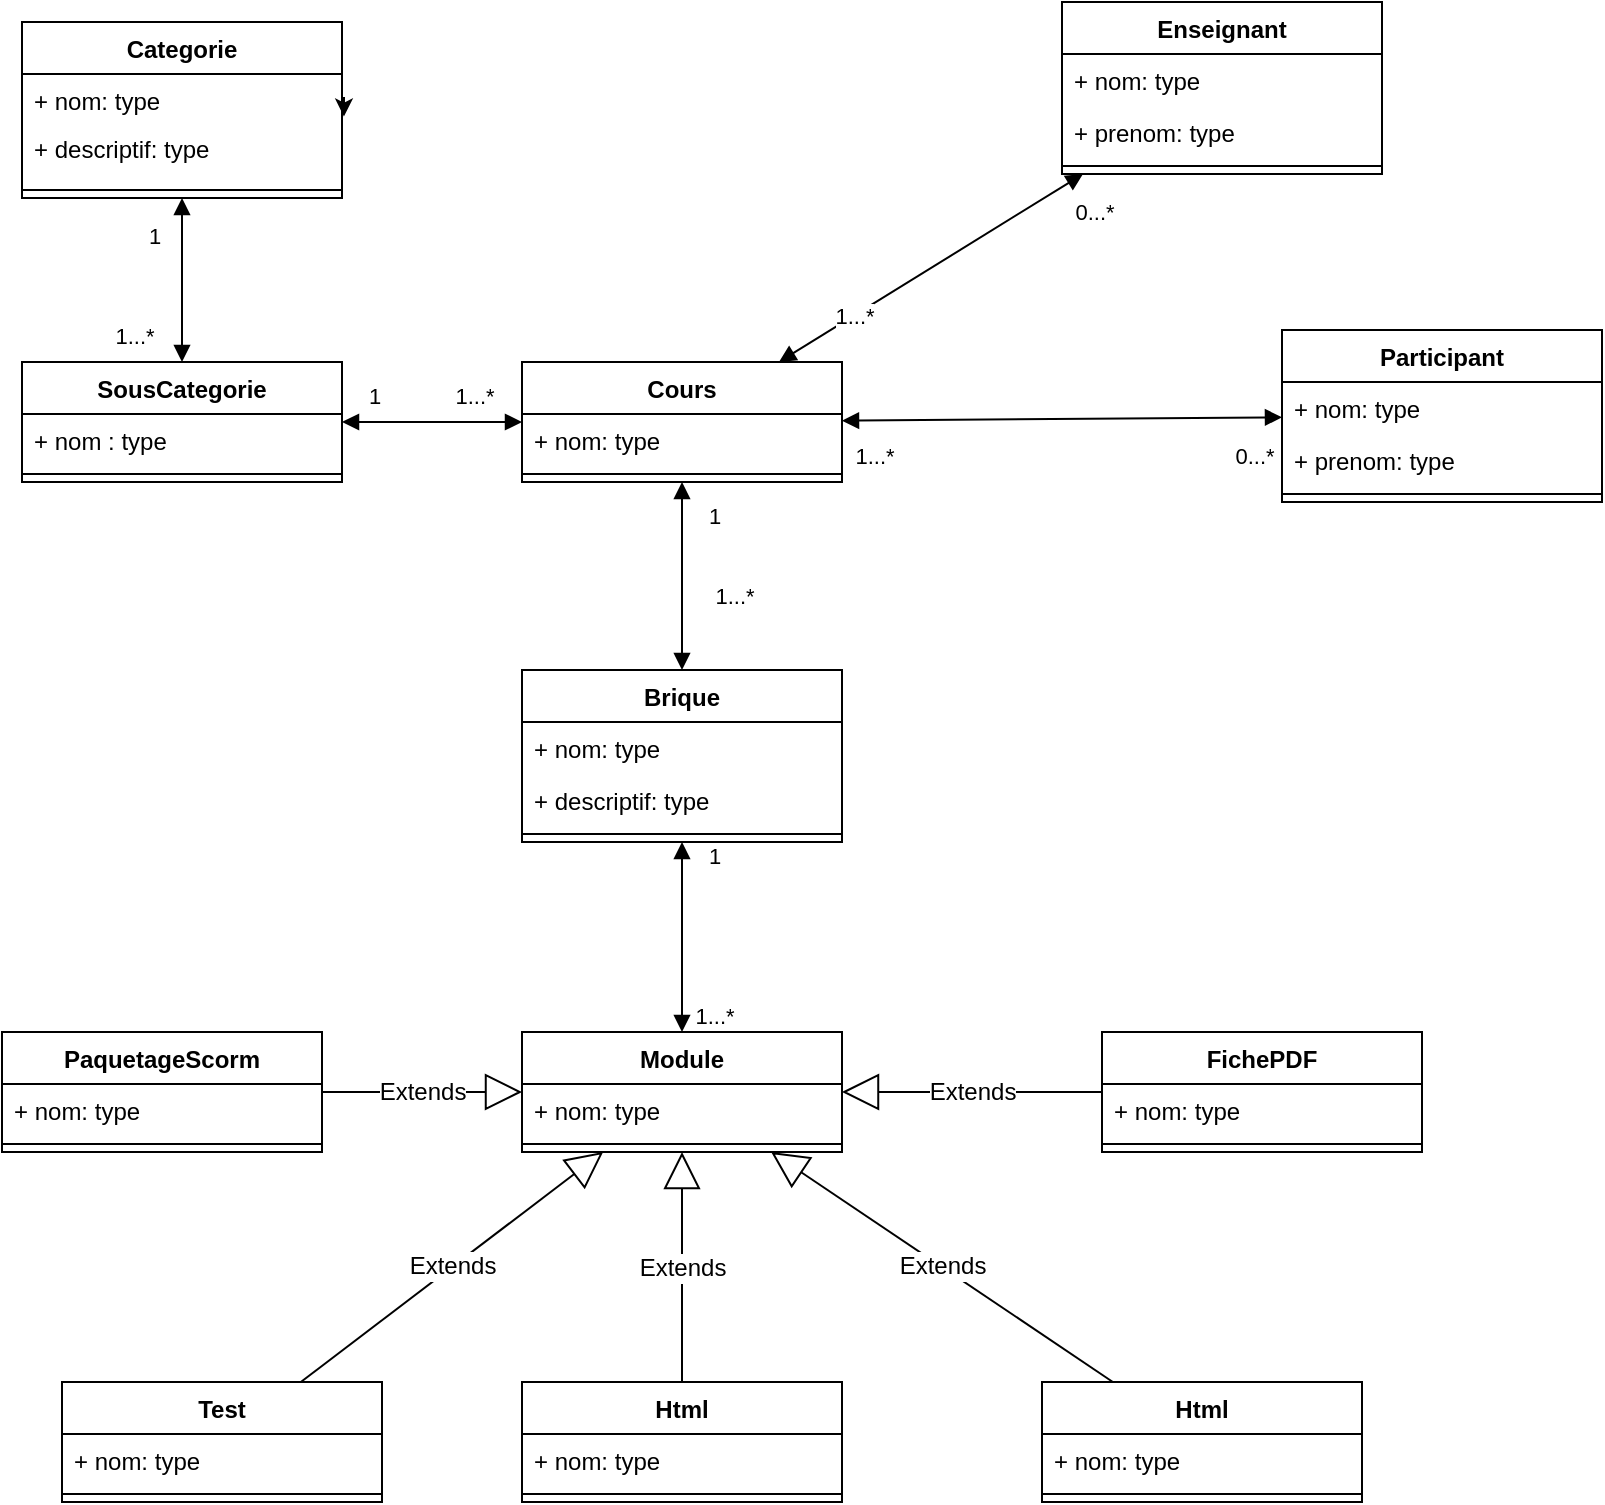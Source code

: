 <mxfile version="24.6.5" type="github">
  <diagram name="Page-1" id="5P17vd139ssyQPTO0akO">
    <mxGraphModel dx="2074" dy="1106" grid="1" gridSize="10" guides="1" tooltips="1" connect="1" arrows="1" fold="1" page="1" pageScale="1" pageWidth="827" pageHeight="1169" math="0" shadow="0">
      <root>
        <mxCell id="0" />
        <mxCell id="1" parent="0" />
        <mxCell id="EZ8QYeV8vMr4wba3S9Pj-7" value="Categorie" style="swimlane;fontStyle=1;align=center;verticalAlign=top;childLayout=stackLayout;horizontal=1;startSize=26;horizontalStack=0;resizeParent=1;resizeParentMax=0;resizeLast=0;collapsible=1;marginBottom=0;whiteSpace=wrap;html=1;" parent="1" vertex="1">
          <mxGeometry x="30" y="20" width="160" height="88" as="geometry" />
        </mxCell>
        <mxCell id="EZ8QYeV8vMr4wba3S9Pj-8" value="+ nom: type" style="text;strokeColor=none;fillColor=none;align=left;verticalAlign=top;spacingLeft=4;spacingRight=4;overflow=hidden;rotatable=0;points=[[0,0.5],[1,0.5]];portConstraint=eastwest;whiteSpace=wrap;html=1;" parent="EZ8QYeV8vMr4wba3S9Pj-7" vertex="1">
          <mxGeometry y="26" width="160" height="24" as="geometry" />
        </mxCell>
        <mxCell id="EZ8QYeV8vMr4wba3S9Pj-25" value="+ descriptif: type" style="text;strokeColor=none;fillColor=none;align=left;verticalAlign=top;spacingLeft=4;spacingRight=4;overflow=hidden;rotatable=0;points=[[0,0.5],[1,0.5]];portConstraint=eastwest;whiteSpace=wrap;html=1;" parent="EZ8QYeV8vMr4wba3S9Pj-7" vertex="1">
          <mxGeometry y="50" width="160" height="30" as="geometry" />
        </mxCell>
        <mxCell id="EZ8QYeV8vMr4wba3S9Pj-9" value="" style="line;strokeWidth=1;fillColor=none;align=left;verticalAlign=middle;spacingTop=-1;spacingLeft=3;spacingRight=3;rotatable=0;labelPosition=right;points=[];portConstraint=eastwest;strokeColor=inherit;" parent="EZ8QYeV8vMr4wba3S9Pj-7" vertex="1">
          <mxGeometry y="80" width="160" height="8" as="geometry" />
        </mxCell>
        <mxCell id="EZ8QYeV8vMr4wba3S9Pj-23" style="edgeStyle=orthogonalEdgeStyle;rounded=0;orthogonalLoop=1;jettySize=auto;html=1;exitX=1;exitY=0.5;exitDx=0;exitDy=0;entryX=1.006;entryY=0.886;entryDx=0;entryDy=0;entryPerimeter=0;" parent="EZ8QYeV8vMr4wba3S9Pj-7" source="EZ8QYeV8vMr4wba3S9Pj-8" target="EZ8QYeV8vMr4wba3S9Pj-8" edge="1">
          <mxGeometry relative="1" as="geometry" />
        </mxCell>
        <mxCell id="EZ8QYeV8vMr4wba3S9Pj-11" value="SousCategorie" style="swimlane;fontStyle=1;align=center;verticalAlign=top;childLayout=stackLayout;horizontal=1;startSize=26;horizontalStack=0;resizeParent=1;resizeParentMax=0;resizeLast=0;collapsible=1;marginBottom=0;whiteSpace=wrap;html=1;" parent="1" vertex="1">
          <mxGeometry x="30" y="190" width="160" height="60" as="geometry" />
        </mxCell>
        <mxCell id="EZ8QYeV8vMr4wba3S9Pj-12" value="+ nom : type" style="text;strokeColor=none;fillColor=none;align=left;verticalAlign=top;spacingLeft=4;spacingRight=4;overflow=hidden;rotatable=0;points=[[0,0.5],[1,0.5]];portConstraint=eastwest;whiteSpace=wrap;html=1;" parent="EZ8QYeV8vMr4wba3S9Pj-11" vertex="1">
          <mxGeometry y="26" width="160" height="26" as="geometry" />
        </mxCell>
        <mxCell id="EZ8QYeV8vMr4wba3S9Pj-13" value="" style="line;strokeWidth=1;fillColor=none;align=left;verticalAlign=middle;spacingTop=-1;spacingLeft=3;spacingRight=3;rotatable=0;labelPosition=right;points=[];portConstraint=eastwest;strokeColor=inherit;" parent="EZ8QYeV8vMr4wba3S9Pj-11" vertex="1">
          <mxGeometry y="52" width="160" height="8" as="geometry" />
        </mxCell>
        <mxCell id="EZ8QYeV8vMr4wba3S9Pj-15" value="Cours" style="swimlane;fontStyle=1;align=center;verticalAlign=top;childLayout=stackLayout;horizontal=1;startSize=26;horizontalStack=0;resizeParent=1;resizeParentMax=0;resizeLast=0;collapsible=1;marginBottom=0;whiteSpace=wrap;html=1;" parent="1" vertex="1">
          <mxGeometry x="280" y="190" width="160" height="60" as="geometry" />
        </mxCell>
        <mxCell id="EZ8QYeV8vMr4wba3S9Pj-16" value="+ nom: type" style="text;strokeColor=none;fillColor=none;align=left;verticalAlign=top;spacingLeft=4;spacingRight=4;overflow=hidden;rotatable=0;points=[[0,0.5],[1,0.5]];portConstraint=eastwest;whiteSpace=wrap;html=1;" parent="EZ8QYeV8vMr4wba3S9Pj-15" vertex="1">
          <mxGeometry y="26" width="160" height="26" as="geometry" />
        </mxCell>
        <mxCell id="EZ8QYeV8vMr4wba3S9Pj-17" value="" style="line;strokeWidth=1;fillColor=none;align=left;verticalAlign=middle;spacingTop=-1;spacingLeft=3;spacingRight=3;rotatable=0;labelPosition=right;points=[];portConstraint=eastwest;strokeColor=inherit;" parent="EZ8QYeV8vMr4wba3S9Pj-15" vertex="1">
          <mxGeometry y="52" width="160" height="8" as="geometry" />
        </mxCell>
        <mxCell id="EZ8QYeV8vMr4wba3S9Pj-19" value="Module" style="swimlane;fontStyle=1;align=center;verticalAlign=top;childLayout=stackLayout;horizontal=1;startSize=26;horizontalStack=0;resizeParent=1;resizeParentMax=0;resizeLast=0;collapsible=1;marginBottom=0;whiteSpace=wrap;html=1;" parent="1" vertex="1">
          <mxGeometry x="280" y="525" width="160" height="60" as="geometry" />
        </mxCell>
        <mxCell id="EZ8QYeV8vMr4wba3S9Pj-20" value="+ nom: type" style="text;strokeColor=none;fillColor=none;align=left;verticalAlign=top;spacingLeft=4;spacingRight=4;overflow=hidden;rotatable=0;points=[[0,0.5],[1,0.5]];portConstraint=eastwest;whiteSpace=wrap;html=1;" parent="EZ8QYeV8vMr4wba3S9Pj-19" vertex="1">
          <mxGeometry y="26" width="160" height="26" as="geometry" />
        </mxCell>
        <mxCell id="EZ8QYeV8vMr4wba3S9Pj-21" value="" style="line;strokeWidth=1;fillColor=none;align=left;verticalAlign=middle;spacingTop=-1;spacingLeft=3;spacingRight=3;rotatable=0;labelPosition=right;points=[];portConstraint=eastwest;strokeColor=inherit;" parent="EZ8QYeV8vMr4wba3S9Pj-19" vertex="1">
          <mxGeometry y="52" width="160" height="8" as="geometry" />
        </mxCell>
        <mxCell id="EZ8QYeV8vMr4wba3S9Pj-34" value="Enseignant" style="swimlane;fontStyle=1;align=center;verticalAlign=top;childLayout=stackLayout;horizontal=1;startSize=26;horizontalStack=0;resizeParent=1;resizeParentMax=0;resizeLast=0;collapsible=1;marginBottom=0;whiteSpace=wrap;html=1;" parent="1" vertex="1">
          <mxGeometry x="550" y="10" width="160" height="86" as="geometry" />
        </mxCell>
        <mxCell id="EZ8QYeV8vMr4wba3S9Pj-35" value="+ nom: type" style="text;strokeColor=none;fillColor=none;align=left;verticalAlign=top;spacingLeft=4;spacingRight=4;overflow=hidden;rotatable=0;points=[[0,0.5],[1,0.5]];portConstraint=eastwest;whiteSpace=wrap;html=1;" parent="EZ8QYeV8vMr4wba3S9Pj-34" vertex="1">
          <mxGeometry y="26" width="160" height="26" as="geometry" />
        </mxCell>
        <mxCell id="EZ8QYeV8vMr4wba3S9Pj-41" value="+ prenom: type" style="text;strokeColor=none;fillColor=none;align=left;verticalAlign=top;spacingLeft=4;spacingRight=4;overflow=hidden;rotatable=0;points=[[0,0.5],[1,0.5]];portConstraint=eastwest;whiteSpace=wrap;html=1;" parent="EZ8QYeV8vMr4wba3S9Pj-34" vertex="1">
          <mxGeometry y="52" width="160" height="26" as="geometry" />
        </mxCell>
        <mxCell id="EZ8QYeV8vMr4wba3S9Pj-36" value="" style="line;strokeWidth=1;fillColor=none;align=left;verticalAlign=middle;spacingTop=-1;spacingLeft=3;spacingRight=3;rotatable=0;labelPosition=right;points=[];portConstraint=eastwest;strokeColor=inherit;" parent="EZ8QYeV8vMr4wba3S9Pj-34" vertex="1">
          <mxGeometry y="78" width="160" height="8" as="geometry" />
        </mxCell>
        <mxCell id="EZ8QYeV8vMr4wba3S9Pj-37" value="Participant" style="swimlane;fontStyle=1;align=center;verticalAlign=top;childLayout=stackLayout;horizontal=1;startSize=26;horizontalStack=0;resizeParent=1;resizeParentMax=0;resizeLast=0;collapsible=1;marginBottom=0;whiteSpace=wrap;html=1;" parent="1" vertex="1">
          <mxGeometry x="660" y="174" width="160" height="86" as="geometry" />
        </mxCell>
        <mxCell id="EZ8QYeV8vMr4wba3S9Pj-38" value="+ nom: type" style="text;strokeColor=none;fillColor=none;align=left;verticalAlign=top;spacingLeft=4;spacingRight=4;overflow=hidden;rotatable=0;points=[[0,0.5],[1,0.5]];portConstraint=eastwest;whiteSpace=wrap;html=1;" parent="EZ8QYeV8vMr4wba3S9Pj-37" vertex="1">
          <mxGeometry y="26" width="160" height="26" as="geometry" />
        </mxCell>
        <mxCell id="EZ8QYeV8vMr4wba3S9Pj-40" value="+ prenom: type" style="text;strokeColor=none;fillColor=none;align=left;verticalAlign=top;spacingLeft=4;spacingRight=4;overflow=hidden;rotatable=0;points=[[0,0.5],[1,0.5]];portConstraint=eastwest;whiteSpace=wrap;html=1;" parent="EZ8QYeV8vMr4wba3S9Pj-37" vertex="1">
          <mxGeometry y="52" width="160" height="26" as="geometry" />
        </mxCell>
        <mxCell id="EZ8QYeV8vMr4wba3S9Pj-39" value="" style="line;strokeWidth=1;fillColor=none;align=left;verticalAlign=middle;spacingTop=-1;spacingLeft=3;spacingRight=3;rotatable=0;labelPosition=right;points=[];portConstraint=eastwest;strokeColor=inherit;" parent="EZ8QYeV8vMr4wba3S9Pj-37" vertex="1">
          <mxGeometry y="78" width="160" height="8" as="geometry" />
        </mxCell>
        <mxCell id="-K7vnL6-wSlP9s5uppRU-4" value="PaquetageScorm" style="swimlane;fontStyle=1;align=center;verticalAlign=top;childLayout=stackLayout;horizontal=1;startSize=26;horizontalStack=0;resizeParent=1;resizeParentMax=0;resizeLast=0;collapsible=1;marginBottom=0;whiteSpace=wrap;html=1;" parent="1" vertex="1">
          <mxGeometry x="20" y="525" width="160" height="60" as="geometry" />
        </mxCell>
        <mxCell id="-K7vnL6-wSlP9s5uppRU-5" value="+ nom: type" style="text;strokeColor=none;fillColor=none;align=left;verticalAlign=top;spacingLeft=4;spacingRight=4;overflow=hidden;rotatable=0;points=[[0,0.5],[1,0.5]];portConstraint=eastwest;whiteSpace=wrap;html=1;" parent="-K7vnL6-wSlP9s5uppRU-4" vertex="1">
          <mxGeometry y="26" width="160" height="26" as="geometry" />
        </mxCell>
        <mxCell id="-K7vnL6-wSlP9s5uppRU-6" value="" style="line;strokeWidth=1;fillColor=none;align=left;verticalAlign=middle;spacingTop=-1;spacingLeft=3;spacingRight=3;rotatable=0;labelPosition=right;points=[];portConstraint=eastwest;strokeColor=inherit;" parent="-K7vnL6-wSlP9s5uppRU-4" vertex="1">
          <mxGeometry y="52" width="160" height="8" as="geometry" />
        </mxCell>
        <mxCell id="-K7vnL6-wSlP9s5uppRU-7" value="Brique" style="swimlane;fontStyle=1;align=center;verticalAlign=top;childLayout=stackLayout;horizontal=1;startSize=26;horizontalStack=0;resizeParent=1;resizeParentMax=0;resizeLast=0;collapsible=1;marginBottom=0;whiteSpace=wrap;html=1;" parent="1" vertex="1">
          <mxGeometry x="280" y="344" width="160" height="86" as="geometry" />
        </mxCell>
        <mxCell id="-K7vnL6-wSlP9s5uppRU-8" value="+ nom: type" style="text;strokeColor=none;fillColor=none;align=left;verticalAlign=top;spacingLeft=4;spacingRight=4;overflow=hidden;rotatable=0;points=[[0,0.5],[1,0.5]];portConstraint=eastwest;whiteSpace=wrap;html=1;" parent="-K7vnL6-wSlP9s5uppRU-7" vertex="1">
          <mxGeometry y="26" width="160" height="26" as="geometry" />
        </mxCell>
        <mxCell id="KC3h4wBFVwhN8VuMk0js-12" value="&lt;font style=&quot;vertical-align: inherit;&quot;&gt;&lt;font style=&quot;vertical-align: inherit;&quot;&gt;+ descriptif: type&lt;/font&gt;&lt;/font&gt;" style="text;strokeColor=none;fillColor=none;align=left;verticalAlign=top;spacingLeft=4;spacingRight=4;overflow=hidden;rotatable=0;points=[[0,0.5],[1,0.5]];portConstraint=eastwest;whiteSpace=wrap;html=1;" vertex="1" parent="-K7vnL6-wSlP9s5uppRU-7">
          <mxGeometry y="52" width="160" height="26" as="geometry" />
        </mxCell>
        <mxCell id="-K7vnL6-wSlP9s5uppRU-9" value="" style="line;strokeWidth=1;fillColor=none;align=left;verticalAlign=middle;spacingTop=-1;spacingLeft=3;spacingRight=3;rotatable=0;labelPosition=right;points=[];portConstraint=eastwest;strokeColor=inherit;" parent="-K7vnL6-wSlP9s5uppRU-7" vertex="1">
          <mxGeometry y="78" width="160" height="8" as="geometry" />
        </mxCell>
        <mxCell id="-K7vnL6-wSlP9s5uppRU-12" value="Extends" style="endArrow=block;endSize=16;endFill=0;html=1;rounded=0;fontSize=12;curved=1;" parent="1" source="-K7vnL6-wSlP9s5uppRU-13" target="EZ8QYeV8vMr4wba3S9Pj-19" edge="1">
          <mxGeometry width="160" relative="1" as="geometry">
            <mxPoint x="408" y="520" as="sourcePoint" />
            <mxPoint x="400" y="550" as="targetPoint" />
          </mxGeometry>
        </mxCell>
        <mxCell id="-K7vnL6-wSlP9s5uppRU-13" value="&lt;font style=&quot;vertical-align: inherit;&quot;&gt;&lt;font style=&quot;vertical-align: inherit;&quot;&gt;Test&lt;/font&gt;&lt;/font&gt;" style="swimlane;fontStyle=1;align=center;verticalAlign=top;childLayout=stackLayout;horizontal=1;startSize=26;horizontalStack=0;resizeParent=1;resizeParentMax=0;resizeLast=0;collapsible=1;marginBottom=0;whiteSpace=wrap;html=1;" parent="1" vertex="1">
          <mxGeometry x="50" y="700" width="160" height="60" as="geometry" />
        </mxCell>
        <mxCell id="-K7vnL6-wSlP9s5uppRU-14" value="+ nom: type" style="text;strokeColor=none;fillColor=none;align=left;verticalAlign=top;spacingLeft=4;spacingRight=4;overflow=hidden;rotatable=0;points=[[0,0.5],[1,0.5]];portConstraint=eastwest;whiteSpace=wrap;html=1;" parent="-K7vnL6-wSlP9s5uppRU-13" vertex="1">
          <mxGeometry y="26" width="160" height="26" as="geometry" />
        </mxCell>
        <mxCell id="-K7vnL6-wSlP9s5uppRU-15" value="" style="line;strokeWidth=1;fillColor=none;align=left;verticalAlign=middle;spacingTop=-1;spacingLeft=3;spacingRight=3;rotatable=0;labelPosition=right;points=[];portConstraint=eastwest;strokeColor=inherit;" parent="-K7vnL6-wSlP9s5uppRU-13" vertex="1">
          <mxGeometry y="52" width="160" height="8" as="geometry" />
        </mxCell>
        <mxCell id="-K7vnL6-wSlP9s5uppRU-16" value="&lt;font style=&quot;vertical-align: inherit;&quot;&gt;&lt;font style=&quot;vertical-align: inherit;&quot;&gt;&lt;font style=&quot;vertical-align: inherit;&quot;&gt;&lt;font style=&quot;vertical-align: inherit;&quot;&gt;FichePDF&lt;/font&gt;&lt;/font&gt;&lt;/font&gt;&lt;/font&gt;" style="swimlane;fontStyle=1;align=center;verticalAlign=top;childLayout=stackLayout;horizontal=1;startSize=26;horizontalStack=0;resizeParent=1;resizeParentMax=0;resizeLast=0;collapsible=1;marginBottom=0;whiteSpace=wrap;html=1;" parent="1" vertex="1">
          <mxGeometry x="570" y="525" width="160" height="60" as="geometry" />
        </mxCell>
        <mxCell id="-K7vnL6-wSlP9s5uppRU-17" value="+ nom: type" style="text;strokeColor=none;fillColor=none;align=left;verticalAlign=top;spacingLeft=4;spacingRight=4;overflow=hidden;rotatable=0;points=[[0,0.5],[1,0.5]];portConstraint=eastwest;whiteSpace=wrap;html=1;" parent="-K7vnL6-wSlP9s5uppRU-16" vertex="1">
          <mxGeometry y="26" width="160" height="26" as="geometry" />
        </mxCell>
        <mxCell id="-K7vnL6-wSlP9s5uppRU-18" value="" style="line;strokeWidth=1;fillColor=none;align=left;verticalAlign=middle;spacingTop=-1;spacingLeft=3;spacingRight=3;rotatable=0;labelPosition=right;points=[];portConstraint=eastwest;strokeColor=inherit;" parent="-K7vnL6-wSlP9s5uppRU-16" vertex="1">
          <mxGeometry y="52" width="160" height="8" as="geometry" />
        </mxCell>
        <mxCell id="-K7vnL6-wSlP9s5uppRU-19" value="Extends" style="endArrow=block;endSize=16;endFill=0;html=1;rounded=0;fontSize=12;curved=1;" parent="1" source="-K7vnL6-wSlP9s5uppRU-16" target="EZ8QYeV8vMr4wba3S9Pj-19" edge="1">
          <mxGeometry width="160" relative="1" as="geometry">
            <mxPoint x="480" y="480" as="sourcePoint" />
            <mxPoint x="550" y="540" as="targetPoint" />
          </mxGeometry>
        </mxCell>
        <mxCell id="KC3h4wBFVwhN8VuMk0js-1" value="" style="endArrow=block;startArrow=block;endFill=1;startFill=1;html=1;rounded=0;" edge="1" parent="1" source="-K7vnL6-wSlP9s5uppRU-7" target="EZ8QYeV8vMr4wba3S9Pj-19">
          <mxGeometry width="160" relative="1" as="geometry">
            <mxPoint x="520" y="450" as="sourcePoint" />
            <mxPoint x="680" y="450" as="targetPoint" />
          </mxGeometry>
        </mxCell>
        <mxCell id="KC3h4wBFVwhN8VuMk0js-2" value="" style="endArrow=block;startArrow=block;endFill=1;startFill=1;html=1;rounded=0;" edge="1" parent="1" source="EZ8QYeV8vMr4wba3S9Pj-7" target="EZ8QYeV8vMr4wba3S9Pj-11">
          <mxGeometry width="160" relative="1" as="geometry">
            <mxPoint x="290" y="120" as="sourcePoint" />
            <mxPoint x="450" y="120" as="targetPoint" />
          </mxGeometry>
        </mxCell>
        <mxCell id="KC3h4wBFVwhN8VuMk0js-3" value="" style="endArrow=block;startArrow=block;endFill=1;startFill=1;html=1;rounded=0;" edge="1" parent="1" source="EZ8QYeV8vMr4wba3S9Pj-15" target="EZ8QYeV8vMr4wba3S9Pj-11">
          <mxGeometry width="160" relative="1" as="geometry">
            <mxPoint x="120" y="118" as="sourcePoint" />
            <mxPoint x="120" y="200" as="targetPoint" />
            <Array as="points" />
          </mxGeometry>
        </mxCell>
        <mxCell id="KC3h4wBFVwhN8VuMk0js-4" value="" style="endArrow=block;startArrow=block;endFill=1;startFill=1;html=1;rounded=0;" edge="1" parent="1" source="-K7vnL6-wSlP9s5uppRU-7" target="EZ8QYeV8vMr4wba3S9Pj-15">
          <mxGeometry width="160" relative="1" as="geometry">
            <mxPoint x="260" y="300" as="sourcePoint" />
            <mxPoint x="170" y="300" as="targetPoint" />
            <Array as="points" />
          </mxGeometry>
        </mxCell>
        <mxCell id="KC3h4wBFVwhN8VuMk0js-6" value="&lt;font style=&quot;vertical-align: inherit;&quot;&gt;&lt;font style=&quot;vertical-align: inherit;&quot;&gt;&lt;font style=&quot;vertical-align: inherit;&quot;&gt;&lt;font style=&quot;vertical-align: inherit;&quot;&gt;1&lt;/font&gt;&lt;/font&gt;&lt;/font&gt;&lt;/font&gt;" style="edgeLabel;html=1;align=center;verticalAlign=middle;resizable=0;points=[];" vertex="1" connectable="0" parent="1">
          <mxGeometry x="70" y="120" as="geometry">
            <mxPoint x="26" y="7" as="offset" />
          </mxGeometry>
        </mxCell>
        <mxCell id="KC3h4wBFVwhN8VuMk0js-7" value="&lt;font style=&quot;vertical-align: inherit;&quot;&gt;&lt;font style=&quot;vertical-align: inherit;&quot;&gt;&lt;font style=&quot;vertical-align: inherit;&quot;&gt;&lt;font style=&quot;vertical-align: inherit;&quot;&gt;&lt;font style=&quot;vertical-align: inherit;&quot;&gt;&lt;font style=&quot;vertical-align: inherit;&quot;&gt;1...*&lt;/font&gt;&lt;/font&gt;&lt;/font&gt;&lt;/font&gt;&lt;/font&gt;&lt;/font&gt;" style="edgeLabel;html=1;align=center;verticalAlign=middle;resizable=0;points=[];" vertex="1" connectable="0" parent="1">
          <mxGeometry x="60" y="170" as="geometry">
            <mxPoint x="26" y="7" as="offset" />
          </mxGeometry>
        </mxCell>
        <mxCell id="KC3h4wBFVwhN8VuMk0js-8" value="&lt;font style=&quot;vertical-align: inherit;&quot;&gt;&lt;font style=&quot;vertical-align: inherit;&quot;&gt;&lt;font style=&quot;vertical-align: inherit;&quot;&gt;&lt;font style=&quot;vertical-align: inherit;&quot;&gt;1&lt;/font&gt;&lt;/font&gt;&lt;/font&gt;&lt;/font&gt;" style="edgeLabel;html=1;align=center;verticalAlign=middle;resizable=0;points=[];" vertex="1" connectable="0" parent="1">
          <mxGeometry x="180" y="200" as="geometry">
            <mxPoint x="26" y="7" as="offset" />
          </mxGeometry>
        </mxCell>
        <mxCell id="KC3h4wBFVwhN8VuMk0js-9" value="&lt;font style=&quot;vertical-align: inherit;&quot;&gt;&lt;font style=&quot;vertical-align: inherit;&quot;&gt;&lt;font style=&quot;vertical-align: inherit;&quot;&gt;&lt;font style=&quot;vertical-align: inherit;&quot;&gt;&lt;font style=&quot;vertical-align: inherit;&quot;&gt;&lt;font style=&quot;vertical-align: inherit;&quot;&gt;1...*&lt;/font&gt;&lt;/font&gt;&lt;/font&gt;&lt;/font&gt;&lt;/font&gt;&lt;/font&gt;" style="edgeLabel;html=1;align=center;verticalAlign=middle;resizable=0;points=[];" vertex="1" connectable="0" parent="1">
          <mxGeometry x="230" y="200" as="geometry">
            <mxPoint x="26" y="7" as="offset" />
          </mxGeometry>
        </mxCell>
        <mxCell id="KC3h4wBFVwhN8VuMk0js-10" value="&lt;font style=&quot;vertical-align: inherit;&quot;&gt;&lt;font style=&quot;vertical-align: inherit;&quot;&gt;&lt;font style=&quot;vertical-align: inherit;&quot;&gt;&lt;font style=&quot;vertical-align: inherit;&quot;&gt;1&lt;/font&gt;&lt;/font&gt;&lt;/font&gt;&lt;/font&gt;" style="edgeLabel;html=1;align=center;verticalAlign=middle;resizable=0;points=[];" vertex="1" connectable="0" parent="1">
          <mxGeometry x="350" y="260" as="geometry">
            <mxPoint x="26" y="7" as="offset" />
          </mxGeometry>
        </mxCell>
        <mxCell id="KC3h4wBFVwhN8VuMk0js-11" value="&lt;font style=&quot;vertical-align: inherit;&quot;&gt;&lt;font style=&quot;vertical-align: inherit;&quot;&gt;&lt;font style=&quot;vertical-align: inherit;&quot;&gt;&lt;font style=&quot;vertical-align: inherit;&quot;&gt;&lt;font style=&quot;vertical-align: inherit;&quot;&gt;&lt;font style=&quot;vertical-align: inherit;&quot;&gt;1...*&lt;/font&gt;&lt;/font&gt;&lt;/font&gt;&lt;/font&gt;&lt;/font&gt;&lt;/font&gt;" style="edgeLabel;html=1;align=center;verticalAlign=middle;resizable=0;points=[];" vertex="1" connectable="0" parent="1">
          <mxGeometry x="360" y="300" as="geometry">
            <mxPoint x="26" y="7" as="offset" />
          </mxGeometry>
        </mxCell>
        <mxCell id="KC3h4wBFVwhN8VuMk0js-13" value="&lt;font style=&quot;vertical-align: inherit;&quot;&gt;&lt;font style=&quot;vertical-align: inherit;&quot;&gt;&lt;font style=&quot;vertical-align: inherit;&quot;&gt;&lt;font style=&quot;vertical-align: inherit;&quot;&gt;Html&lt;/font&gt;&lt;/font&gt;&lt;/font&gt;&lt;/font&gt;" style="swimlane;fontStyle=1;align=center;verticalAlign=top;childLayout=stackLayout;horizontal=1;startSize=26;horizontalStack=0;resizeParent=1;resizeParentMax=0;resizeLast=0;collapsible=1;marginBottom=0;whiteSpace=wrap;html=1;" vertex="1" parent="1">
          <mxGeometry x="280" y="700" width="160" height="60" as="geometry" />
        </mxCell>
        <mxCell id="KC3h4wBFVwhN8VuMk0js-14" value="+ nom: type" style="text;strokeColor=none;fillColor=none;align=left;verticalAlign=top;spacingLeft=4;spacingRight=4;overflow=hidden;rotatable=0;points=[[0,0.5],[1,0.5]];portConstraint=eastwest;whiteSpace=wrap;html=1;" vertex="1" parent="KC3h4wBFVwhN8VuMk0js-13">
          <mxGeometry y="26" width="160" height="26" as="geometry" />
        </mxCell>
        <mxCell id="KC3h4wBFVwhN8VuMk0js-15" value="" style="line;strokeWidth=1;fillColor=none;align=left;verticalAlign=middle;spacingTop=-1;spacingLeft=3;spacingRight=3;rotatable=0;labelPosition=right;points=[];portConstraint=eastwest;strokeColor=inherit;" vertex="1" parent="KC3h4wBFVwhN8VuMk0js-13">
          <mxGeometry y="52" width="160" height="8" as="geometry" />
        </mxCell>
        <mxCell id="KC3h4wBFVwhN8VuMk0js-16" value="Extends" style="endArrow=block;endSize=16;endFill=0;html=1;rounded=0;fontSize=12;curved=1;" edge="1" parent="1" source="KC3h4wBFVwhN8VuMk0js-13" target="EZ8QYeV8vMr4wba3S9Pj-19">
          <mxGeometry width="160" relative="1" as="geometry">
            <mxPoint x="370" y="630" as="sourcePoint" />
            <mxPoint x="456" y="510" as="targetPoint" />
          </mxGeometry>
        </mxCell>
        <mxCell id="KC3h4wBFVwhN8VuMk0js-17" value="Extends" style="endArrow=block;endSize=16;endFill=0;html=1;rounded=0;fontSize=12;curved=1;" edge="1" parent="1" source="-K7vnL6-wSlP9s5uppRU-4" target="EZ8QYeV8vMr4wba3S9Pj-19">
          <mxGeometry width="160" relative="1" as="geometry">
            <mxPoint x="194" y="490" as="sourcePoint" />
            <mxPoint x="280" y="370" as="targetPoint" />
          </mxGeometry>
        </mxCell>
        <mxCell id="KC3h4wBFVwhN8VuMk0js-18" value="&lt;font style=&quot;vertical-align: inherit;&quot;&gt;&lt;font style=&quot;vertical-align: inherit;&quot;&gt;&lt;font style=&quot;vertical-align: inherit;&quot;&gt;&lt;font style=&quot;vertical-align: inherit;&quot;&gt;1&lt;/font&gt;&lt;/font&gt;&lt;/font&gt;&lt;/font&gt;" style="edgeLabel;html=1;align=center;verticalAlign=middle;resizable=0;points=[];" vertex="1" connectable="0" parent="1">
          <mxGeometry x="350" y="430" as="geometry">
            <mxPoint x="26" y="7" as="offset" />
          </mxGeometry>
        </mxCell>
        <mxCell id="KC3h4wBFVwhN8VuMk0js-19" value="&lt;font style=&quot;vertical-align: inherit;&quot;&gt;&lt;font style=&quot;vertical-align: inherit;&quot;&gt;&lt;font style=&quot;vertical-align: inherit;&quot;&gt;&lt;font style=&quot;vertical-align: inherit;&quot;&gt;&lt;font style=&quot;vertical-align: inherit;&quot;&gt;&lt;font style=&quot;vertical-align: inherit;&quot;&gt;1...*&lt;/font&gt;&lt;/font&gt;&lt;/font&gt;&lt;/font&gt;&lt;/font&gt;&lt;/font&gt;" style="edgeLabel;html=1;align=center;verticalAlign=middle;resizable=0;points=[];" vertex="1" connectable="0" parent="1">
          <mxGeometry x="350" y="510" as="geometry">
            <mxPoint x="26" y="7" as="offset" />
          </mxGeometry>
        </mxCell>
        <mxCell id="KC3h4wBFVwhN8VuMk0js-20" value="" style="endArrow=block;startArrow=block;endFill=1;startFill=1;html=1;rounded=0;" edge="1" parent="1" source="EZ8QYeV8vMr4wba3S9Pj-15" target="EZ8QYeV8vMr4wba3S9Pj-34">
          <mxGeometry width="160" relative="1" as="geometry">
            <mxPoint x="510" y="202" as="sourcePoint" />
            <mxPoint x="510" y="108" as="targetPoint" />
            <Array as="points" />
          </mxGeometry>
        </mxCell>
        <mxCell id="KC3h4wBFVwhN8VuMk0js-21" value="" style="endArrow=block;startArrow=block;endFill=1;startFill=1;html=1;rounded=0;" edge="1" parent="1" source="EZ8QYeV8vMr4wba3S9Pj-15" target="EZ8QYeV8vMr4wba3S9Pj-37">
          <mxGeometry width="160" relative="1" as="geometry">
            <mxPoint x="470" y="240" as="sourcePoint" />
            <mxPoint x="621" y="183" as="targetPoint" />
            <Array as="points" />
          </mxGeometry>
        </mxCell>
        <mxCell id="KC3h4wBFVwhN8VuMk0js-22" value="&lt;font style=&quot;vertical-align: inherit;&quot;&gt;&lt;font style=&quot;vertical-align: inherit;&quot;&gt;&lt;font style=&quot;vertical-align: inherit;&quot;&gt;&lt;font style=&quot;vertical-align: inherit;&quot;&gt;&lt;font style=&quot;vertical-align: inherit;&quot;&gt;&lt;font style=&quot;vertical-align: inherit;&quot;&gt;1...*&lt;/font&gt;&lt;/font&gt;&lt;/font&gt;&lt;/font&gt;&lt;/font&gt;&lt;/font&gt;" style="edgeLabel;html=1;align=center;verticalAlign=middle;resizable=0;points=[];" vertex="1" connectable="0" parent="1">
          <mxGeometry x="420" y="160" as="geometry">
            <mxPoint x="26" y="7" as="offset" />
          </mxGeometry>
        </mxCell>
        <mxCell id="KC3h4wBFVwhN8VuMk0js-23" value="&lt;font style=&quot;vertical-align: inherit;&quot;&gt;&lt;font style=&quot;vertical-align: inherit;&quot;&gt;&lt;font style=&quot;vertical-align: inherit;&quot;&gt;&lt;font style=&quot;vertical-align: inherit;&quot;&gt;&lt;font style=&quot;vertical-align: inherit;&quot;&gt;&lt;font style=&quot;vertical-align: inherit;&quot;&gt;&lt;font style=&quot;vertical-align: inherit;&quot;&gt;&lt;font style=&quot;vertical-align: inherit;&quot;&gt;0...*&lt;/font&gt;&lt;/font&gt;&lt;/font&gt;&lt;/font&gt;&lt;/font&gt;&lt;/font&gt;&lt;/font&gt;&lt;/font&gt;" style="edgeLabel;html=1;align=center;verticalAlign=middle;resizable=0;points=[];" vertex="1" connectable="0" parent="1">
          <mxGeometry x="540" y="108" as="geometry">
            <mxPoint x="26" y="7" as="offset" />
          </mxGeometry>
        </mxCell>
        <mxCell id="KC3h4wBFVwhN8VuMk0js-24" value="&lt;font style=&quot;vertical-align: inherit;&quot;&gt;&lt;font style=&quot;vertical-align: inherit;&quot;&gt;&lt;font style=&quot;vertical-align: inherit;&quot;&gt;&lt;font style=&quot;vertical-align: inherit;&quot;&gt;&lt;font style=&quot;vertical-align: inherit;&quot;&gt;&lt;font style=&quot;vertical-align: inherit;&quot;&gt;&lt;font style=&quot;vertical-align: inherit;&quot;&gt;&lt;font style=&quot;vertical-align: inherit;&quot;&gt;0...*&lt;/font&gt;&lt;/font&gt;&lt;/font&gt;&lt;/font&gt;&lt;/font&gt;&lt;/font&gt;&lt;/font&gt;&lt;/font&gt;" style="edgeLabel;html=1;align=center;verticalAlign=middle;resizable=0;points=[];" vertex="1" connectable="0" parent="1">
          <mxGeometry x="620" y="230" as="geometry">
            <mxPoint x="26" y="7" as="offset" />
          </mxGeometry>
        </mxCell>
        <mxCell id="KC3h4wBFVwhN8VuMk0js-25" value="&lt;font style=&quot;vertical-align: inherit;&quot;&gt;&lt;font style=&quot;vertical-align: inherit;&quot;&gt;&lt;font style=&quot;vertical-align: inherit;&quot;&gt;&lt;font style=&quot;vertical-align: inherit;&quot;&gt;&lt;font style=&quot;vertical-align: inherit;&quot;&gt;&lt;font style=&quot;vertical-align: inherit;&quot;&gt;1...*&lt;/font&gt;&lt;/font&gt;&lt;/font&gt;&lt;/font&gt;&lt;/font&gt;&lt;/font&gt;" style="edgeLabel;html=1;align=center;verticalAlign=middle;resizable=0;points=[];" vertex="1" connectable="0" parent="1">
          <mxGeometry x="430" y="230" as="geometry">
            <mxPoint x="26" y="7" as="offset" />
          </mxGeometry>
        </mxCell>
        <mxCell id="KC3h4wBFVwhN8VuMk0js-26" value="&lt;font style=&quot;vertical-align: inherit;&quot;&gt;&lt;font style=&quot;vertical-align: inherit;&quot;&gt;&lt;font style=&quot;vertical-align: inherit;&quot;&gt;&lt;font style=&quot;vertical-align: inherit;&quot;&gt;Html&lt;/font&gt;&lt;/font&gt;&lt;/font&gt;&lt;/font&gt;" style="swimlane;fontStyle=1;align=center;verticalAlign=top;childLayout=stackLayout;horizontal=1;startSize=26;horizontalStack=0;resizeParent=1;resizeParentMax=0;resizeLast=0;collapsible=1;marginBottom=0;whiteSpace=wrap;html=1;" vertex="1" parent="1">
          <mxGeometry x="540" y="700" width="160" height="60" as="geometry" />
        </mxCell>
        <mxCell id="KC3h4wBFVwhN8VuMk0js-27" value="+ nom: type" style="text;strokeColor=none;fillColor=none;align=left;verticalAlign=top;spacingLeft=4;spacingRight=4;overflow=hidden;rotatable=0;points=[[0,0.5],[1,0.5]];portConstraint=eastwest;whiteSpace=wrap;html=1;" vertex="1" parent="KC3h4wBFVwhN8VuMk0js-26">
          <mxGeometry y="26" width="160" height="26" as="geometry" />
        </mxCell>
        <mxCell id="KC3h4wBFVwhN8VuMk0js-28" value="" style="line;strokeWidth=1;fillColor=none;align=left;verticalAlign=middle;spacingTop=-1;spacingLeft=3;spacingRight=3;rotatable=0;labelPosition=right;points=[];portConstraint=eastwest;strokeColor=inherit;" vertex="1" parent="KC3h4wBFVwhN8VuMk0js-26">
          <mxGeometry y="52" width="160" height="8" as="geometry" />
        </mxCell>
        <mxCell id="KC3h4wBFVwhN8VuMk0js-29" value="Extends" style="endArrow=block;endSize=16;endFill=0;html=1;rounded=0;fontSize=12;curved=1;" edge="1" parent="1" source="KC3h4wBFVwhN8VuMk0js-26" target="EZ8QYeV8vMr4wba3S9Pj-19">
          <mxGeometry width="160" relative="1" as="geometry">
            <mxPoint x="490" y="700" as="sourcePoint" />
            <mxPoint x="490" y="585" as="targetPoint" />
          </mxGeometry>
        </mxCell>
      </root>
    </mxGraphModel>
  </diagram>
</mxfile>
